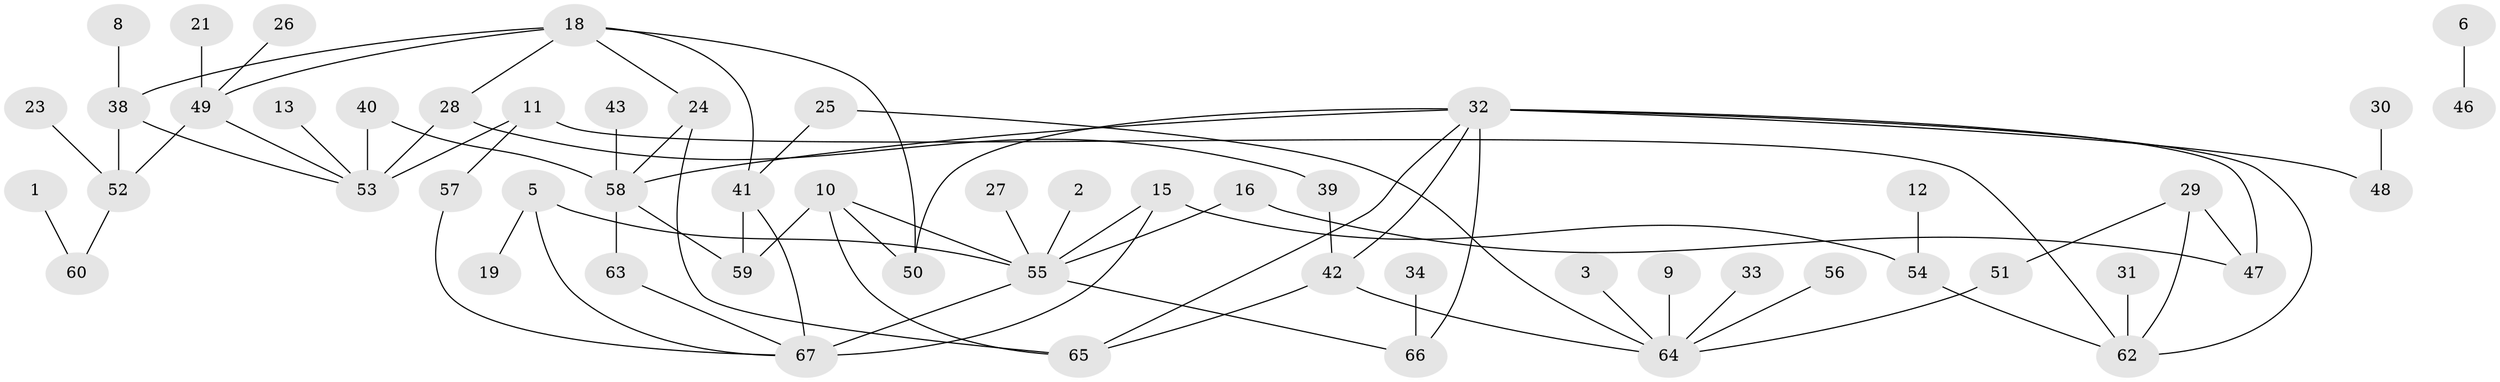 // original degree distribution, {2: 0.2781954887218045, 1: 0.3007518796992481, 0: 0.07518796992481203, 3: 0.17293233082706766, 4: 0.11278195488721804, 6: 0.022556390977443608, 7: 0.007518796992481203, 5: 0.03007518796992481}
// Generated by graph-tools (version 1.1) at 2025/25/03/09/25 03:25:16]
// undirected, 55 vertices, 76 edges
graph export_dot {
graph [start="1"]
  node [color=gray90,style=filled];
  1;
  2;
  3;
  5;
  6;
  8;
  9;
  10;
  11;
  12;
  13;
  15;
  16;
  18;
  19;
  21;
  23;
  24;
  25;
  26;
  27;
  28;
  29;
  30;
  31;
  32;
  33;
  34;
  38;
  39;
  40;
  41;
  42;
  43;
  46;
  47;
  48;
  49;
  50;
  51;
  52;
  53;
  54;
  55;
  56;
  57;
  58;
  59;
  60;
  62;
  63;
  64;
  65;
  66;
  67;
  1 -- 60 [weight=1.0];
  2 -- 55 [weight=1.0];
  3 -- 64 [weight=1.0];
  5 -- 19 [weight=1.0];
  5 -- 55 [weight=1.0];
  5 -- 67 [weight=1.0];
  6 -- 46 [weight=1.0];
  8 -- 38 [weight=1.0];
  9 -- 64 [weight=1.0];
  10 -- 50 [weight=1.0];
  10 -- 55 [weight=1.0];
  10 -- 59 [weight=1.0];
  10 -- 65 [weight=1.0];
  11 -- 53 [weight=1.0];
  11 -- 57 [weight=1.0];
  11 -- 62 [weight=1.0];
  12 -- 54 [weight=1.0];
  13 -- 53 [weight=1.0];
  15 -- 54 [weight=1.0];
  15 -- 55 [weight=1.0];
  15 -- 67 [weight=2.0];
  16 -- 47 [weight=1.0];
  16 -- 55 [weight=1.0];
  18 -- 24 [weight=1.0];
  18 -- 28 [weight=1.0];
  18 -- 38 [weight=1.0];
  18 -- 41 [weight=1.0];
  18 -- 49 [weight=1.0];
  18 -- 50 [weight=1.0];
  21 -- 49 [weight=1.0];
  23 -- 52 [weight=1.0];
  24 -- 58 [weight=1.0];
  24 -- 65 [weight=1.0];
  25 -- 41 [weight=1.0];
  25 -- 64 [weight=1.0];
  26 -- 49 [weight=1.0];
  27 -- 55 [weight=1.0];
  28 -- 39 [weight=1.0];
  28 -- 53 [weight=2.0];
  29 -- 47 [weight=1.0];
  29 -- 51 [weight=1.0];
  29 -- 62 [weight=1.0];
  30 -- 48 [weight=1.0];
  31 -- 62 [weight=1.0];
  32 -- 42 [weight=1.0];
  32 -- 47 [weight=1.0];
  32 -- 48 [weight=1.0];
  32 -- 50 [weight=1.0];
  32 -- 58 [weight=1.0];
  32 -- 62 [weight=1.0];
  32 -- 65 [weight=1.0];
  32 -- 66 [weight=1.0];
  33 -- 64 [weight=1.0];
  34 -- 66 [weight=1.0];
  38 -- 52 [weight=1.0];
  38 -- 53 [weight=1.0];
  39 -- 42 [weight=1.0];
  40 -- 53 [weight=1.0];
  40 -- 58 [weight=1.0];
  41 -- 59 [weight=1.0];
  41 -- 67 [weight=1.0];
  42 -- 64 [weight=1.0];
  42 -- 65 [weight=1.0];
  43 -- 58 [weight=1.0];
  49 -- 52 [weight=1.0];
  49 -- 53 [weight=1.0];
  51 -- 64 [weight=1.0];
  52 -- 60 [weight=1.0];
  54 -- 62 [weight=1.0];
  55 -- 66 [weight=1.0];
  55 -- 67 [weight=1.0];
  56 -- 64 [weight=1.0];
  57 -- 67 [weight=1.0];
  58 -- 59 [weight=1.0];
  58 -- 63 [weight=1.0];
  63 -- 67 [weight=1.0];
}
